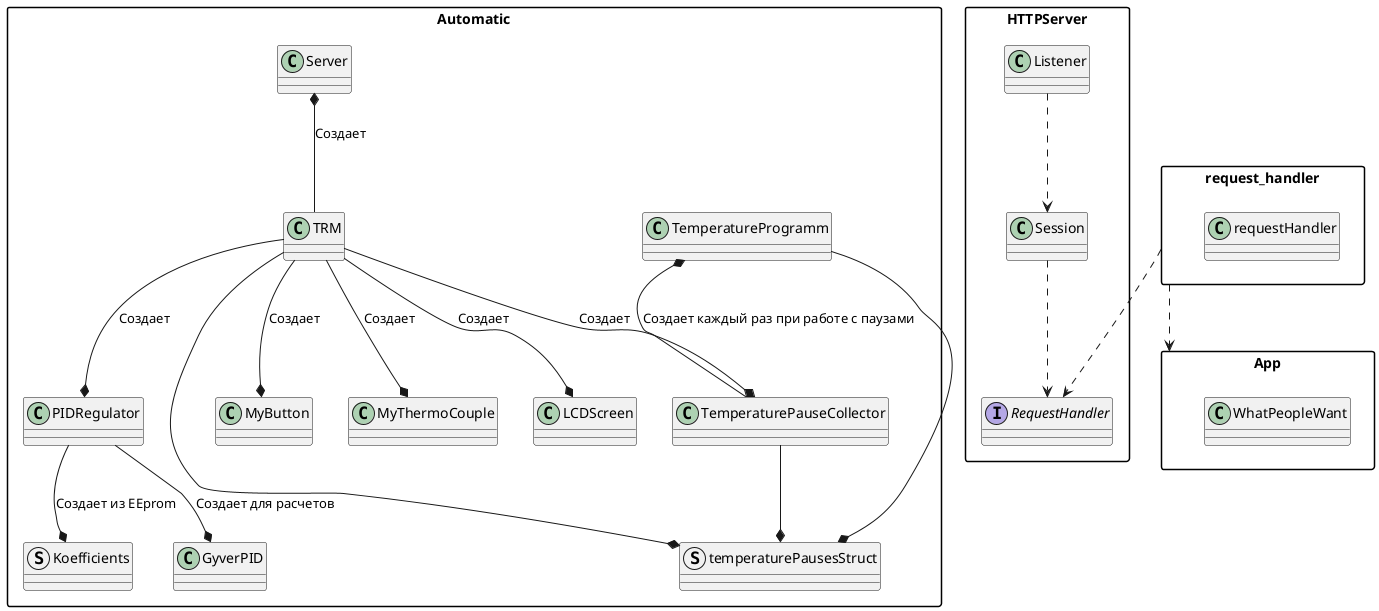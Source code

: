 @startuml AllCheme


skinparam PackageStyle rectangle

package Automatic{
    struct temperaturePausesStruct{}
    class TRM{}
    class Server{}
    class TemperatureProgramm{}
    class TemperaturePauseCollector{}
    class LCDScreen{}
    struct Koefficients{}
    class PIDRegulator{}
    class GyverPID{}
    class MyButton{}
    class MyThermoCouple{}
}

package HTTPServer{
    class Listener
    class Session
    interface RequestHandler
}

package request_handler{
    class requestHandler
}

package App{
    class WhatPeopleWant
}


TRM --* PIDRegulator : Создает
TRM --* LCDScreen : Создает
TRM --* temperaturePausesStruct
TemperaturePauseCollector --* temperaturePausesStruct
TemperatureProgramm --* temperaturePausesStruct
PIDRegulator --* Koefficients : Создает из EEprom
PIDRegulator --* GyverPID : Создает для расчетов
TRM--*MyButton : Создает
TRM--*MyThermoCouple : Создает
TRM--*TemperaturePauseCollector: Создает
TemperatureProgramm *--TemperaturePauseCollector:Создает каждый раз при работе с паузами
Server *-- TRM : Создает
Listener..>Session
Session..>RequestHandler
request_handler..>RequestHandler
request_handler..>App





@enduml